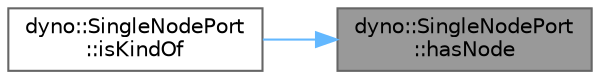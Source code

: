 digraph "dyno::SingleNodePort::hasNode"
{
 // LATEX_PDF_SIZE
  bgcolor="transparent";
  edge [fontname=Helvetica,fontsize=10,labelfontname=Helvetica,labelfontsize=10];
  node [fontname=Helvetica,fontsize=10,shape=box,height=0.2,width=0.4];
  rankdir="RL";
  Node1 [id="Node000001",label="dyno::SingleNodePort\l::hasNode",height=0.2,width=0.4,color="gray40", fillcolor="grey60", style="filled", fontcolor="black",tooltip=" "];
  Node1 -> Node2 [id="edge1_Node000001_Node000002",dir="back",color="steelblue1",style="solid",tooltip=" "];
  Node2 [id="Node000002",label="dyno::SingleNodePort\l::isKindOf",height=0.2,width=0.4,color="grey40", fillcolor="white", style="filled",URL="$classdyno_1_1_single_node_port.html#afc6b697f33db58544825abd3da6253d5",tooltip=" "];
}

